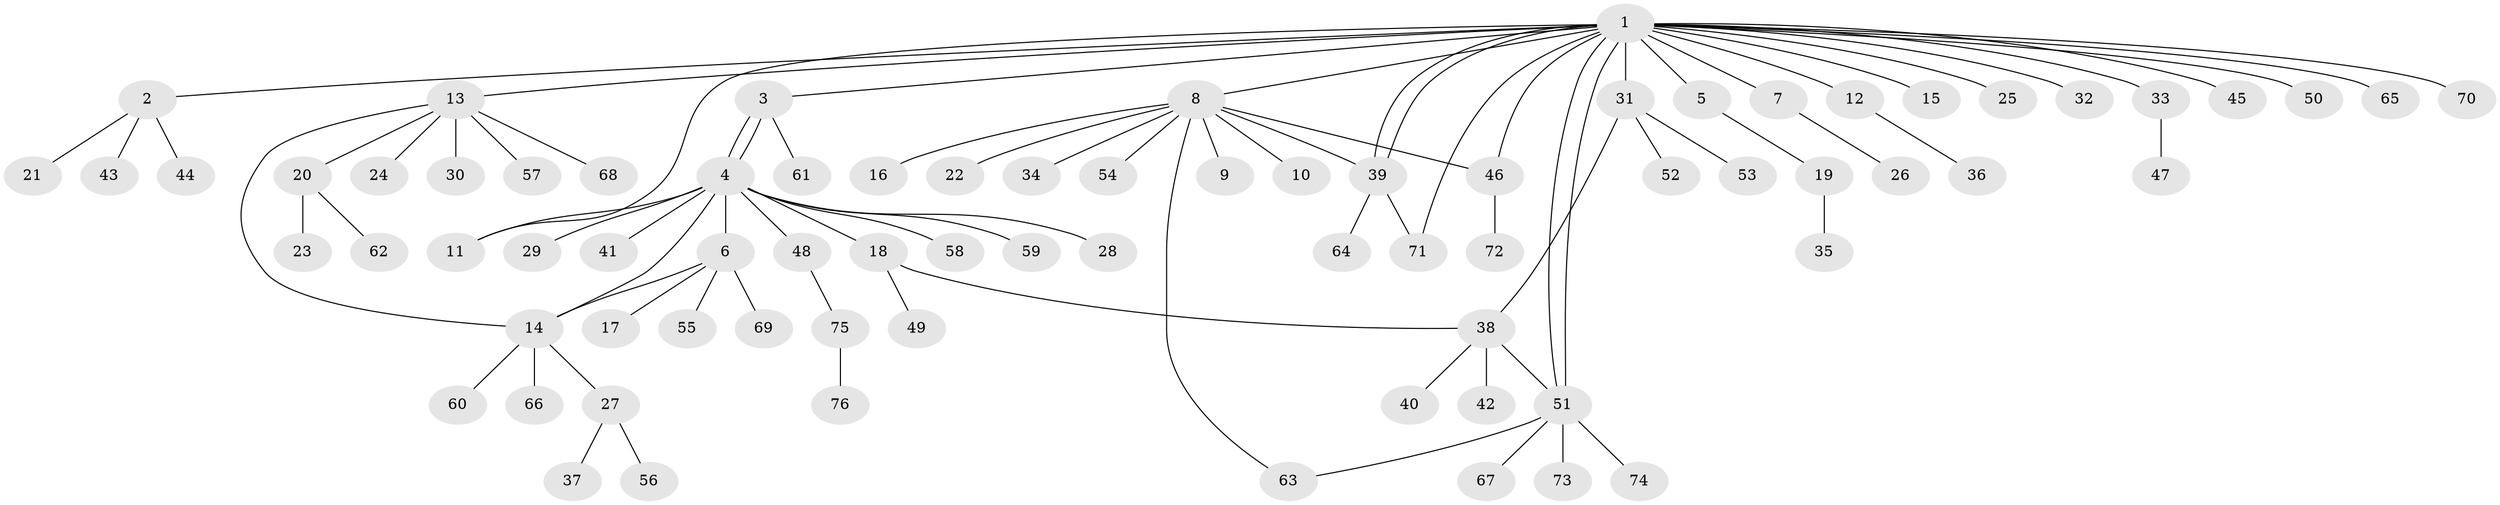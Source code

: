 // Generated by graph-tools (version 1.1) at 2025/49/03/09/25 03:49:55]
// undirected, 76 vertices, 87 edges
graph export_dot {
graph [start="1"]
  node [color=gray90,style=filled];
  1;
  2;
  3;
  4;
  5;
  6;
  7;
  8;
  9;
  10;
  11;
  12;
  13;
  14;
  15;
  16;
  17;
  18;
  19;
  20;
  21;
  22;
  23;
  24;
  25;
  26;
  27;
  28;
  29;
  30;
  31;
  32;
  33;
  34;
  35;
  36;
  37;
  38;
  39;
  40;
  41;
  42;
  43;
  44;
  45;
  46;
  47;
  48;
  49;
  50;
  51;
  52;
  53;
  54;
  55;
  56;
  57;
  58;
  59;
  60;
  61;
  62;
  63;
  64;
  65;
  66;
  67;
  68;
  69;
  70;
  71;
  72;
  73;
  74;
  75;
  76;
  1 -- 2;
  1 -- 3;
  1 -- 5;
  1 -- 7;
  1 -- 8;
  1 -- 11;
  1 -- 12;
  1 -- 13;
  1 -- 15;
  1 -- 25;
  1 -- 31;
  1 -- 32;
  1 -- 33;
  1 -- 39;
  1 -- 39;
  1 -- 45;
  1 -- 46;
  1 -- 50;
  1 -- 51;
  1 -- 51;
  1 -- 65;
  1 -- 70;
  1 -- 71;
  2 -- 21;
  2 -- 43;
  2 -- 44;
  3 -- 4;
  3 -- 4;
  3 -- 61;
  4 -- 6;
  4 -- 11;
  4 -- 14;
  4 -- 18;
  4 -- 28;
  4 -- 29;
  4 -- 41;
  4 -- 48;
  4 -- 58;
  4 -- 59;
  5 -- 19;
  6 -- 14;
  6 -- 17;
  6 -- 55;
  6 -- 69;
  7 -- 26;
  8 -- 9;
  8 -- 10;
  8 -- 16;
  8 -- 22;
  8 -- 34;
  8 -- 39;
  8 -- 46;
  8 -- 54;
  8 -- 63;
  12 -- 36;
  13 -- 14;
  13 -- 20;
  13 -- 24;
  13 -- 30;
  13 -- 57;
  13 -- 68;
  14 -- 27;
  14 -- 60;
  14 -- 66;
  18 -- 38;
  18 -- 49;
  19 -- 35;
  20 -- 23;
  20 -- 62;
  27 -- 37;
  27 -- 56;
  31 -- 38;
  31 -- 52;
  31 -- 53;
  33 -- 47;
  38 -- 40;
  38 -- 42;
  38 -- 51;
  39 -- 64;
  39 -- 71;
  46 -- 72;
  48 -- 75;
  51 -- 63;
  51 -- 67;
  51 -- 73;
  51 -- 74;
  75 -- 76;
}
